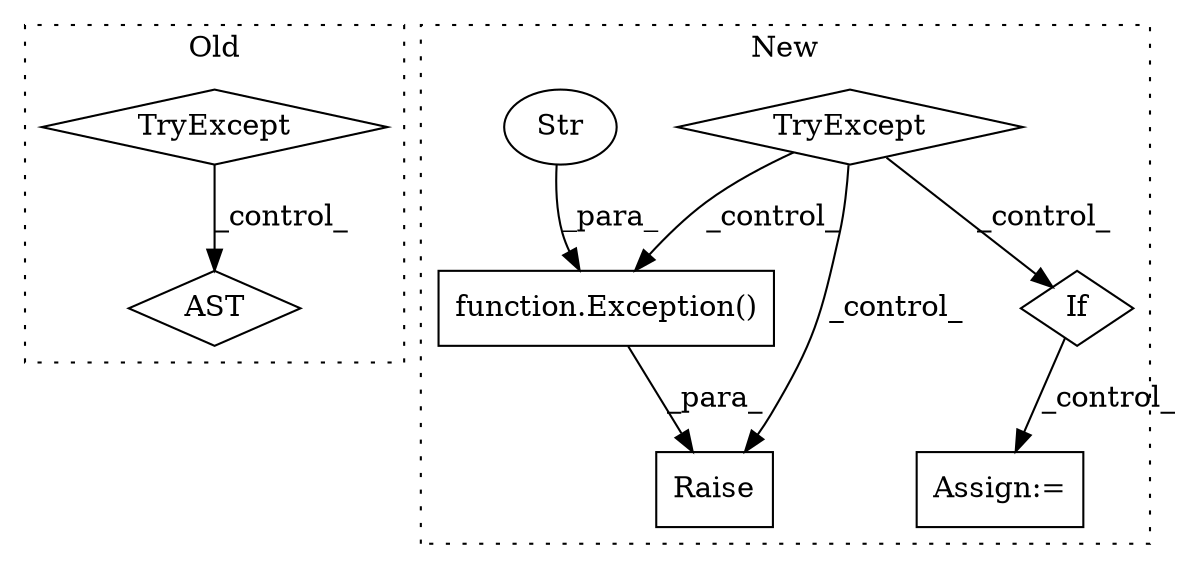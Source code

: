 digraph G {
subgraph cluster0 {
1 [label="TryExcept" a="71" s="1632" l="13" shape="diamond"];
3 [label="AST" a="2" s="2076,0" l="7,0" shape="diamond"];
label = "Old";
style="dotted";
}
subgraph cluster1 {
2 [label="function.Exception()" a="75" s="2785,2851" l="10,1" shape="box"];
4 [label="Raise" a="91" s="2779" l="6" shape="box"];
5 [label="Str" a="66" s="2795" l="56" shape="ellipse"];
6 [label="TryExcept" a="71" s="2236" l="13" shape="diamond"];
7 [label="If" a="96" s="2340" l="3" shape="diamond"];
8 [label="Assign:=" a="68" s="2378" l="3" shape="box"];
label = "New";
style="dotted";
}
1 -> 3 [label="_control_"];
2 -> 4 [label="_para_"];
5 -> 2 [label="_para_"];
6 -> 4 [label="_control_"];
6 -> 7 [label="_control_"];
6 -> 2 [label="_control_"];
7 -> 8 [label="_control_"];
}